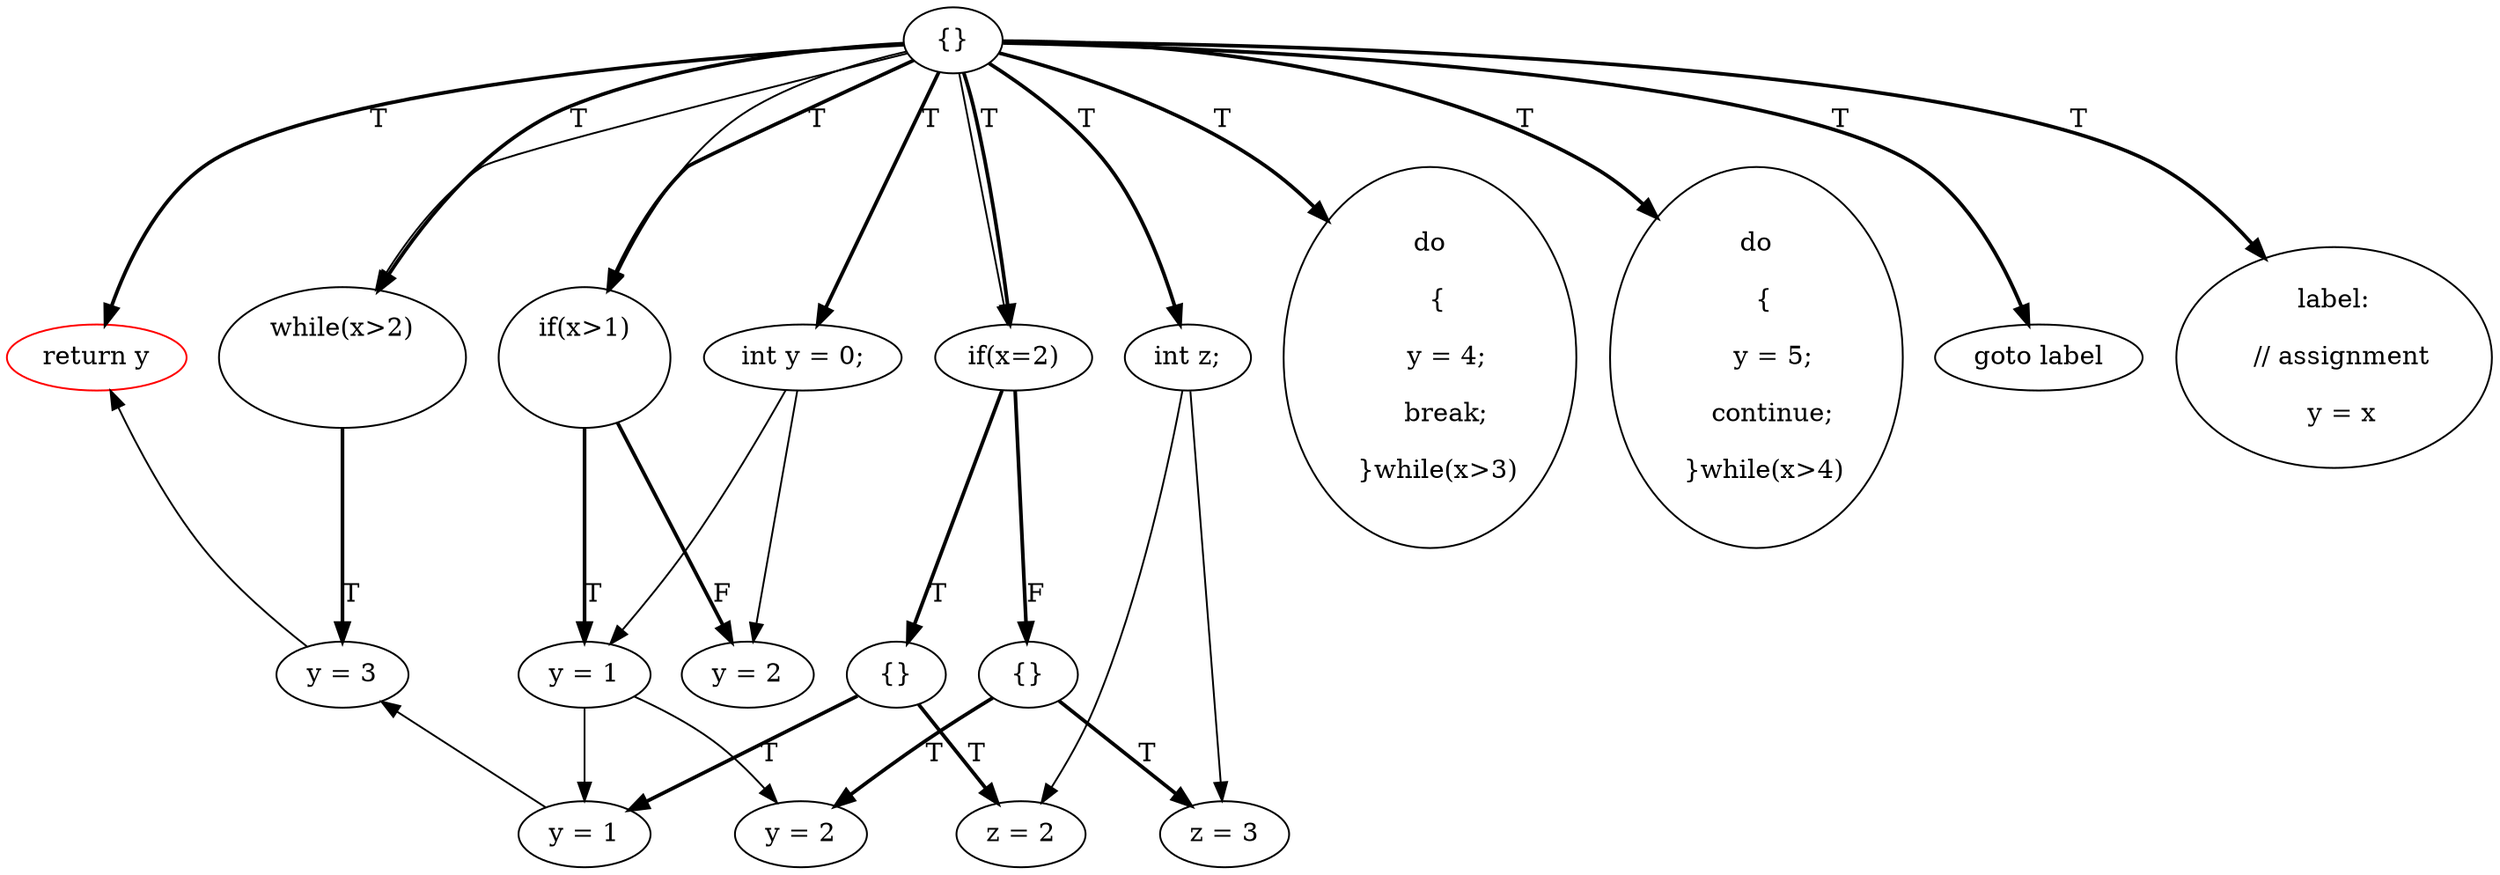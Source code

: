 digraph {
rankdir=TD;
3[label="{}"]; 
3 -> 9[label="T",style=bold];
9[label="int y = 0;"];
9 -> 2;
9 -> 1;
3 -> 10[label="T",style=bold];
10[label="int z;"];
10 -> 17;
10 -> 19;
3 -> 0[label="T",style=bold];
0[label="if(x>1)
    "]; 
0 -> 1[label="T",style=bold];
1[label="y = 1"];
1 -> 16;
1 -> 18;
0 -> 2[label="F",style=bold];
2[label="y = 2"];
3 -> 4[label="T",style=bold];
4[label="if(x=2)"]; 
4 -> 5[label="T",style=bold];
5[label="{}"]; 
5 -> 16[label="T",style=bold];
16[label="y = 1"];
16 -> 8;
5 -> 17[label="T",style=bold];
17[label="z = 2"];
4 -> 6[label="F",style=bold];
6[label="{}"]; 
6 -> 18[label="T",style=bold];
18[label="y = 2"];
6 -> 19[label="T",style=bold];
19[label="z = 3"];
3 -> 7[label="T",style=bold];
7[label="while(x>2)
    "]; 
7 -> 8[label="T",style=bold];
8[label="y = 3"];
8 -> 15;
3 -> 11[label="T",style=bold];
11[label="do
  {
    y = 4;
    break;
  }while(x>3)"];
3 -> 12[label="T",style=bold];
12[label="do
  {
    y = 5;
    continue;
  }while(x>4)"];
3 -> 13[label="T",style=bold];
13[label="goto label"];
3 -> 14[label="T",style=bold];
14[label="label:
  // assignment
  y = x"];
3 -> 15[label="T",style=bold];
15[label="return y",color=red];
3 -> 0;
3 -> 4;
3 -> 7;
{ rank=same 9 10 0 4 7 11 12 13 14 15 }{ rank=same 1 2 5 6 8 }{ rank=same 16 17 18 19 }
}